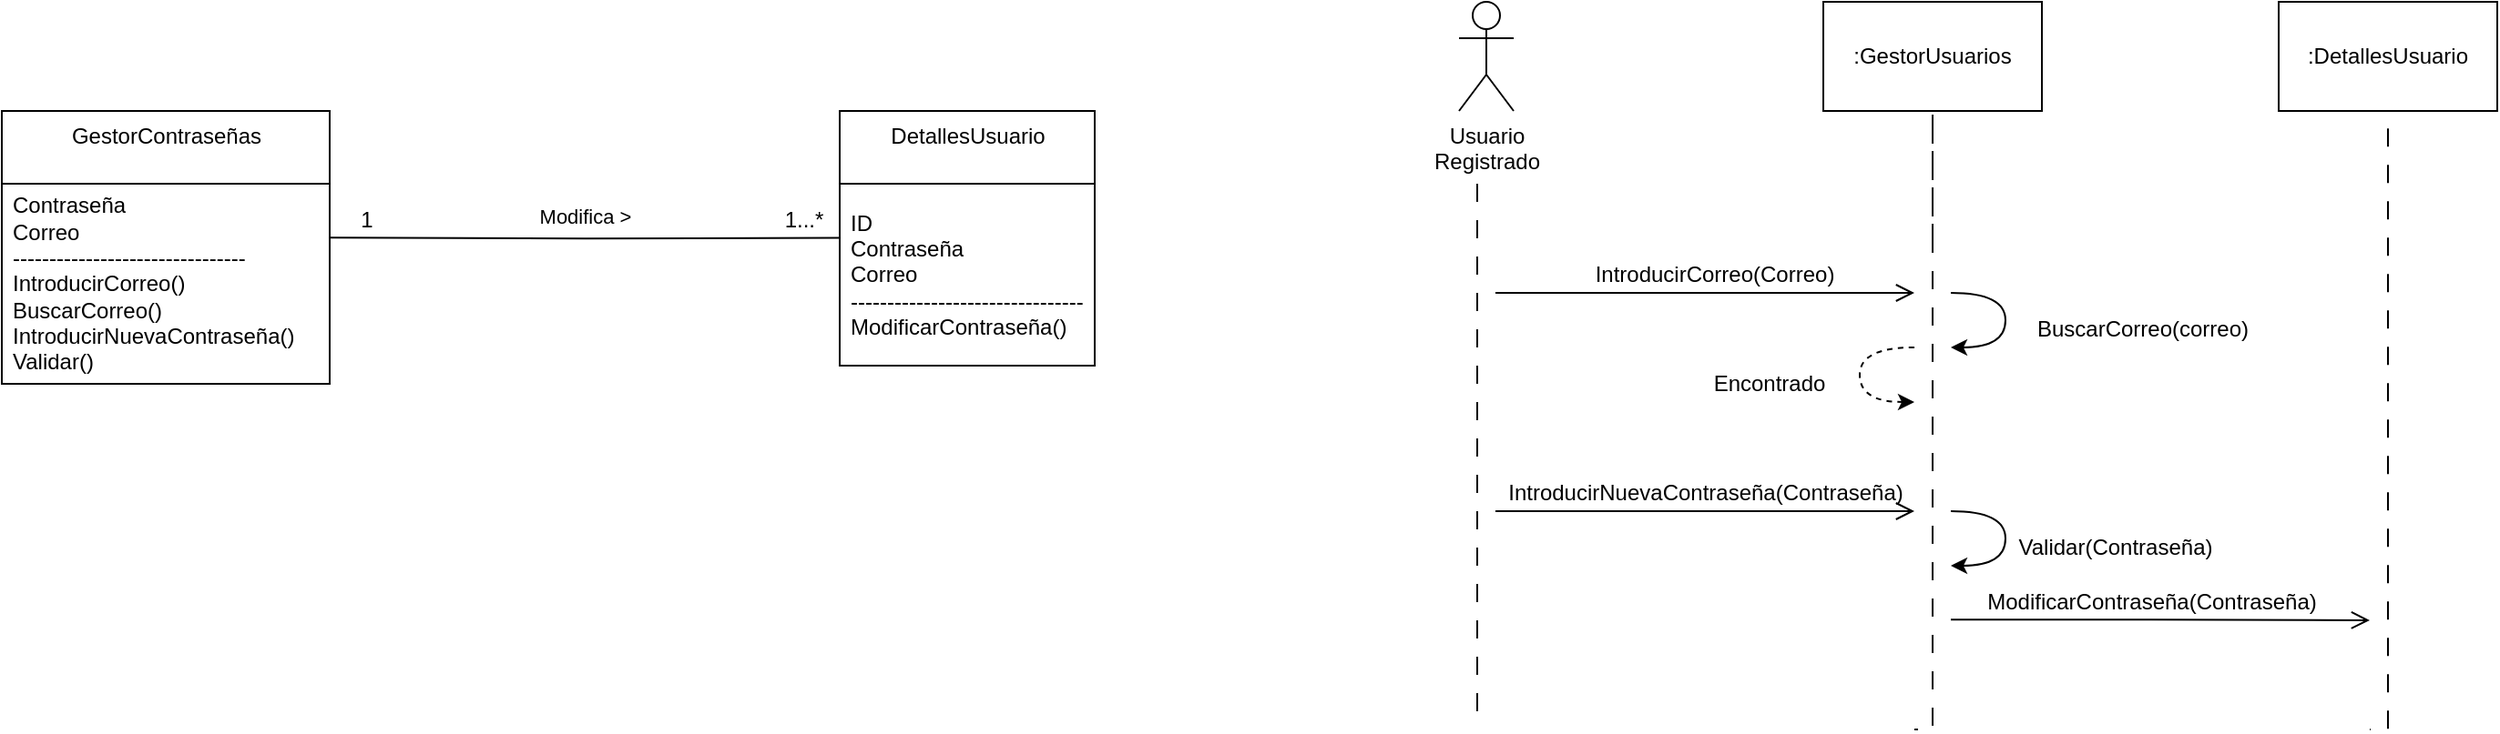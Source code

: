 <mxfile version="15.9.4" type="device"><diagram id="zcq0zT6eSc7doJYTNW6s" name="Page-1"><mxGraphModel dx="1798" dy="529" grid="1" gridSize="10" guides="1" tooltips="1" connect="1" arrows="1" fold="1" page="1" pageScale="1" pageWidth="850" pageHeight="1100" math="0" shadow="0"><root><mxCell id="0"/><mxCell id="1" parent="0"/><mxCell id="tdQkJsBypaK2wic5LLGD-1" value="Usuario &lt;br&gt;Registrado" style="shape=umlActor;verticalLabelPosition=bottom;verticalAlign=top;html=1;outlineConnect=0;" parent="1" vertex="1"><mxGeometry x="100" y="200" width="30" height="60" as="geometry"/></mxCell><mxCell id="tdQkJsBypaK2wic5LLGD-2" value="" style="endArrow=none;startArrow=none;endFill=0;startFill=0;endSize=8;html=1;verticalAlign=bottom;dashed=1;labelBackgroundColor=none;dashPattern=10 10;rounded=0;edgeStyle=orthogonalEdgeStyle;" parent="1" edge="1"><mxGeometry width="160" relative="1" as="geometry"><mxPoint x="110" y="300" as="sourcePoint"/><mxPoint x="110" y="600" as="targetPoint"/></mxGeometry></mxCell><mxCell id="tdQkJsBypaK2wic5LLGD-3" value=":GestorUsuarios" style="rounded=0;whiteSpace=wrap;html=1;" parent="1" vertex="1"><mxGeometry x="300" y="200" width="120" height="60" as="geometry"/></mxCell><mxCell id="tdQkJsBypaK2wic5LLGD-4" value=":DetallesUsuario" style="rounded=0;whiteSpace=wrap;html=1;" parent="1" vertex="1"><mxGeometry x="550" y="200" width="120" height="60" as="geometry"/></mxCell><mxCell id="tdQkJsBypaK2wic5LLGD-5" value="" style="endArrow=none;startArrow=none;endFill=0;startFill=0;endSize=8;html=1;verticalAlign=bottom;dashed=1;labelBackgroundColor=none;dashPattern=10 10;rounded=0;edgeStyle=orthogonalEdgeStyle;" parent="1" edge="1"><mxGeometry width="160" relative="1" as="geometry"><mxPoint x="360" y="332" as="sourcePoint"/><mxPoint x="350" y="600" as="targetPoint"/><Array as="points"><mxPoint x="360" y="260"/><mxPoint x="360" y="600"/></Array></mxGeometry></mxCell><mxCell id="tdQkJsBypaK2wic5LLGD-6" value="" style="endArrow=none;startArrow=none;endFill=0;startFill=0;endSize=8;html=1;verticalAlign=bottom;dashed=1;labelBackgroundColor=none;dashPattern=10 10;rounded=0;edgeStyle=orthogonalEdgeStyle;" parent="1" edge="1"><mxGeometry width="160" relative="1" as="geometry"><mxPoint x="599.6" y="260" as="sourcePoint"/><mxPoint x="600" y="600" as="targetPoint"/><Array as="points"><mxPoint x="610" y="260"/><mxPoint x="610" y="600"/></Array></mxGeometry></mxCell><mxCell id="tdQkJsBypaK2wic5LLGD-26" value="GestorContraseñas" style="swimlane;fontStyle=0;align=center;verticalAlign=top;childLayout=stackLayout;horizontal=1;startSize=40;horizontalStack=0;resizeParent=1;resizeParentMax=0;resizeLast=0;collapsible=0;marginBottom=0;html=1;" parent="1" vertex="1"><mxGeometry x="-700" y="260" width="180" height="150" as="geometry"/></mxCell><mxCell id="tdQkJsBypaK2wic5LLGD-27" value="Contraseña&lt;br&gt;Correo&lt;br&gt;--------------------------------&lt;br&gt;&lt;div&gt;IntroducirCorreo()&lt;/div&gt;&lt;div&gt;BuscarCorreo()&lt;/div&gt;&lt;div&gt;IntroducirNuevaContraseña()&lt;/div&gt;&lt;div&gt;Validar()&lt;br&gt;&lt;/div&gt;" style="text;html=1;strokeColor=none;fillColor=none;align=left;verticalAlign=middle;spacingLeft=4;spacingRight=4;overflow=hidden;rotatable=0;points=[[0,0.5],[1,0.5]];portConstraint=eastwest;" parent="tdQkJsBypaK2wic5LLGD-26" vertex="1"><mxGeometry y="40" width="180" height="110" as="geometry"/></mxCell><mxCell id="tdQkJsBypaK2wic5LLGD-28" value="DetallesUsuario" style="swimlane;fontStyle=0;align=center;verticalAlign=top;childLayout=stackLayout;horizontal=1;startSize=40;horizontalStack=0;resizeParent=1;resizeParentMax=0;resizeLast=0;collapsible=0;marginBottom=0;html=1;" parent="1" vertex="1"><mxGeometry x="-240" y="260" width="140" height="140" as="geometry"/></mxCell><mxCell id="tdQkJsBypaK2wic5LLGD-29" value="ID&lt;br&gt;Contraseña&lt;br&gt;Correo&lt;br&gt;--------------------------------&lt;br&gt;ModificarContraseña()" style="text;html=1;strokeColor=none;fillColor=none;align=left;verticalAlign=middle;spacingLeft=4;spacingRight=4;overflow=hidden;rotatable=0;points=[[0,0.5],[1,0.5]];portConstraint=eastwest;" parent="tdQkJsBypaK2wic5LLGD-28" vertex="1"><mxGeometry y="40" width="140" height="100" as="geometry"/></mxCell><mxCell id="tdQkJsBypaK2wic5LLGD-32" value="Modifica &amp;gt;" style="endArrow=none;html=1;endSize=12;startArrow=none;startSize=14;startFill=0;edgeStyle=orthogonalEdgeStyle;align=center;verticalAlign=bottom;endFill=0;rounded=0;entryX=0;entryY=0.298;entryDx=0;entryDy=0;entryPerimeter=0;" parent="1" target="tdQkJsBypaK2wic5LLGD-29" edge="1"><mxGeometry y="3" relative="1" as="geometry"><mxPoint x="-520" y="329.6" as="sourcePoint"/><mxPoint x="-360" y="329.6" as="targetPoint"/></mxGeometry></mxCell><mxCell id="tdQkJsBypaK2wic5LLGD-33" value="1" style="text;html=1;align=center;verticalAlign=middle;resizable=0;points=[];autosize=1;strokeColor=none;fillColor=none;" parent="1" vertex="1"><mxGeometry x="-510" y="310" width="20" height="20" as="geometry"/></mxCell><mxCell id="tdQkJsBypaK2wic5LLGD-34" value="1...*" style="text;html=1;align=center;verticalAlign=middle;resizable=0;points=[];autosize=1;strokeColor=none;fillColor=none;" parent="1" vertex="1"><mxGeometry x="-280" y="310" width="40" height="20" as="geometry"/></mxCell><mxCell id="tdQkJsBypaK2wic5LLGD-41" value="" style="endArrow=open;startArrow=none;endFill=0;startFill=0;endSize=8;html=1;verticalAlign=bottom;labelBackgroundColor=none;strokeWidth=1;rounded=0;edgeStyle=orthogonalEdgeStyle;" parent="1" edge="1"><mxGeometry width="160" relative="1" as="geometry"><mxPoint x="120" y="360" as="sourcePoint"/><mxPoint x="350" y="360" as="targetPoint"/></mxGeometry></mxCell><mxCell id="tdQkJsBypaK2wic5LLGD-42" value="IntroducirCorreo(Correo)" style="text;html=1;align=center;verticalAlign=middle;resizable=0;points=[];autosize=1;strokeColor=none;fillColor=none;" parent="1" vertex="1"><mxGeometry x="165" y="340" width="150" height="20" as="geometry"/></mxCell><mxCell id="tdQkJsBypaK2wic5LLGD-43" value="" style="curved=1;endArrow=classic;html=1;rounded=0;edgeStyle=orthogonalEdgeStyle;" parent="1" edge="1"><mxGeometry width="50" height="50" relative="1" as="geometry"><mxPoint x="370" y="360" as="sourcePoint"/><mxPoint x="370" y="390" as="targetPoint"/><Array as="points"><mxPoint x="400" y="360"/><mxPoint x="400" y="390"/></Array></mxGeometry></mxCell><mxCell id="tdQkJsBypaK2wic5LLGD-45" value="BuscarCorreo(correo)" style="text;html=1;align=center;verticalAlign=middle;resizable=0;points=[];autosize=1;strokeColor=none;fillColor=none;" parent="1" vertex="1"><mxGeometry x="410" y="370" width="130" height="20" as="geometry"/></mxCell><mxCell id="tdQkJsBypaK2wic5LLGD-46" value="" style="curved=1;endArrow=classic;html=1;rounded=0;edgeStyle=orthogonalEdgeStyle;dashed=1;" parent="1" edge="1"><mxGeometry width="50" height="50" relative="1" as="geometry"><mxPoint x="350" y="390" as="sourcePoint"/><mxPoint x="350" y="420" as="targetPoint"/><Array as="points"><mxPoint x="320" y="390"/><mxPoint x="320" y="420"/></Array></mxGeometry></mxCell><mxCell id="tdQkJsBypaK2wic5LLGD-47" value="Encontrado" style="text;html=1;align=center;verticalAlign=middle;resizable=0;points=[];autosize=1;strokeColor=none;fillColor=none;" parent="1" vertex="1"><mxGeometry x="230" y="400" width="80" height="20" as="geometry"/></mxCell><mxCell id="tdQkJsBypaK2wic5LLGD-49" value="" style="endArrow=open;startArrow=none;endFill=0;startFill=0;endSize=8;html=1;verticalAlign=bottom;labelBackgroundColor=none;strokeWidth=1;rounded=0;edgeStyle=orthogonalEdgeStyle;" parent="1" edge="1"><mxGeometry width="160" relative="1" as="geometry"><mxPoint x="120" y="480" as="sourcePoint"/><mxPoint x="350" y="480" as="targetPoint"/><Array as="points"><mxPoint x="260" y="480"/><mxPoint x="260" y="480"/></Array></mxGeometry></mxCell><mxCell id="tdQkJsBypaK2wic5LLGD-50" value="IntroducirNuevaContraseña(Contraseña)" style="text;html=1;align=center;verticalAlign=middle;resizable=0;points=[];autosize=1;strokeColor=none;fillColor=none;" parent="1" vertex="1"><mxGeometry x="120" y="460" width="230" height="20" as="geometry"/></mxCell><mxCell id="tdQkJsBypaK2wic5LLGD-51" value="" style="curved=1;endArrow=classic;html=1;rounded=0;edgeStyle=orthogonalEdgeStyle;" parent="1" edge="1"><mxGeometry width="50" height="50" relative="1" as="geometry"><mxPoint x="370" y="480" as="sourcePoint"/><mxPoint x="370" y="510" as="targetPoint"/><Array as="points"><mxPoint x="400" y="480"/><mxPoint x="400" y="510"/></Array></mxGeometry></mxCell><mxCell id="tdQkJsBypaK2wic5LLGD-52" value="Validar(Contraseña)" style="text;html=1;align=center;verticalAlign=middle;resizable=0;points=[];autosize=1;strokeColor=none;fillColor=none;" parent="1" vertex="1"><mxGeometry x="400" y="490" width="120" height="20" as="geometry"/></mxCell><mxCell id="tdQkJsBypaK2wic5LLGD-53" value="" style="endArrow=open;startArrow=none;endFill=0;startFill=0;endSize=8;html=1;verticalAlign=bottom;labelBackgroundColor=none;strokeWidth=1;rounded=0;edgeStyle=orthogonalEdgeStyle;" parent="1" edge="1"><mxGeometry width="160" relative="1" as="geometry"><mxPoint x="370" y="539.6" as="sourcePoint"/><mxPoint x="600" y="540" as="targetPoint"/><Array as="points"><mxPoint x="480" y="539.6"/><mxPoint x="480" y="539.6"/></Array></mxGeometry></mxCell><mxCell id="tdQkJsBypaK2wic5LLGD-54" value="ModificarContraseña(Contraseña)" style="text;html=1;align=center;verticalAlign=middle;resizable=0;points=[];autosize=1;strokeColor=none;fillColor=none;" parent="1" vertex="1"><mxGeometry x="380" y="520" width="200" height="20" as="geometry"/></mxCell></root></mxGraphModel></diagram></mxfile>
